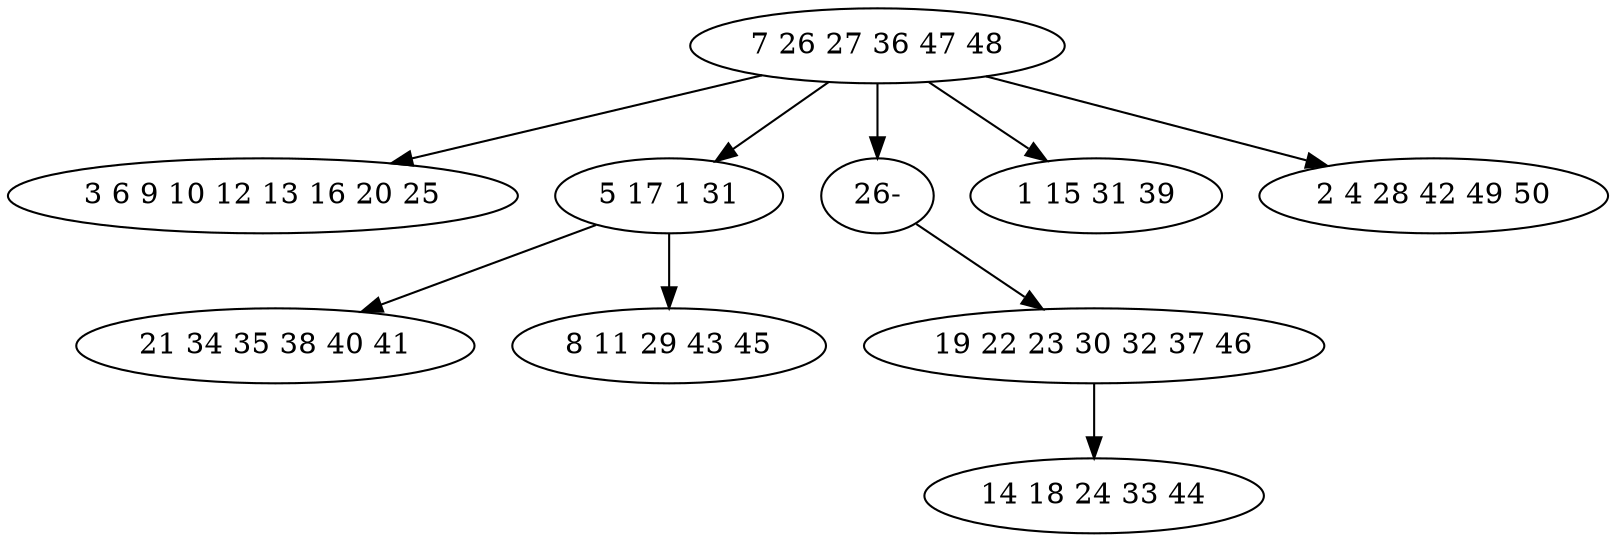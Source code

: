 digraph true_tree {
	"0" -> "1"
	"0" -> "2"
	"2" -> "3"
	"0" -> "9"
	"0" -> "5"
	"2" -> "6"
	"4" -> "7"
	"0" -> "8"
	"9" -> "4"
	"0" [label="7 26 27 36 47 48"];
	"1" [label="3 6 9 10 12 13 16 20 25"];
	"2" [label="5 17 1 31"];
	"3" [label="21 34 35 38 40 41"];
	"4" [label="19 22 23 30 32 37 46"];
	"5" [label="1 15 31 39"];
	"6" [label="8 11 29 43 45"];
	"7" [label="14 18 24 33 44"];
	"8" [label="2 4 28 42 49 50"];
	"9" [label="26-"];
}
